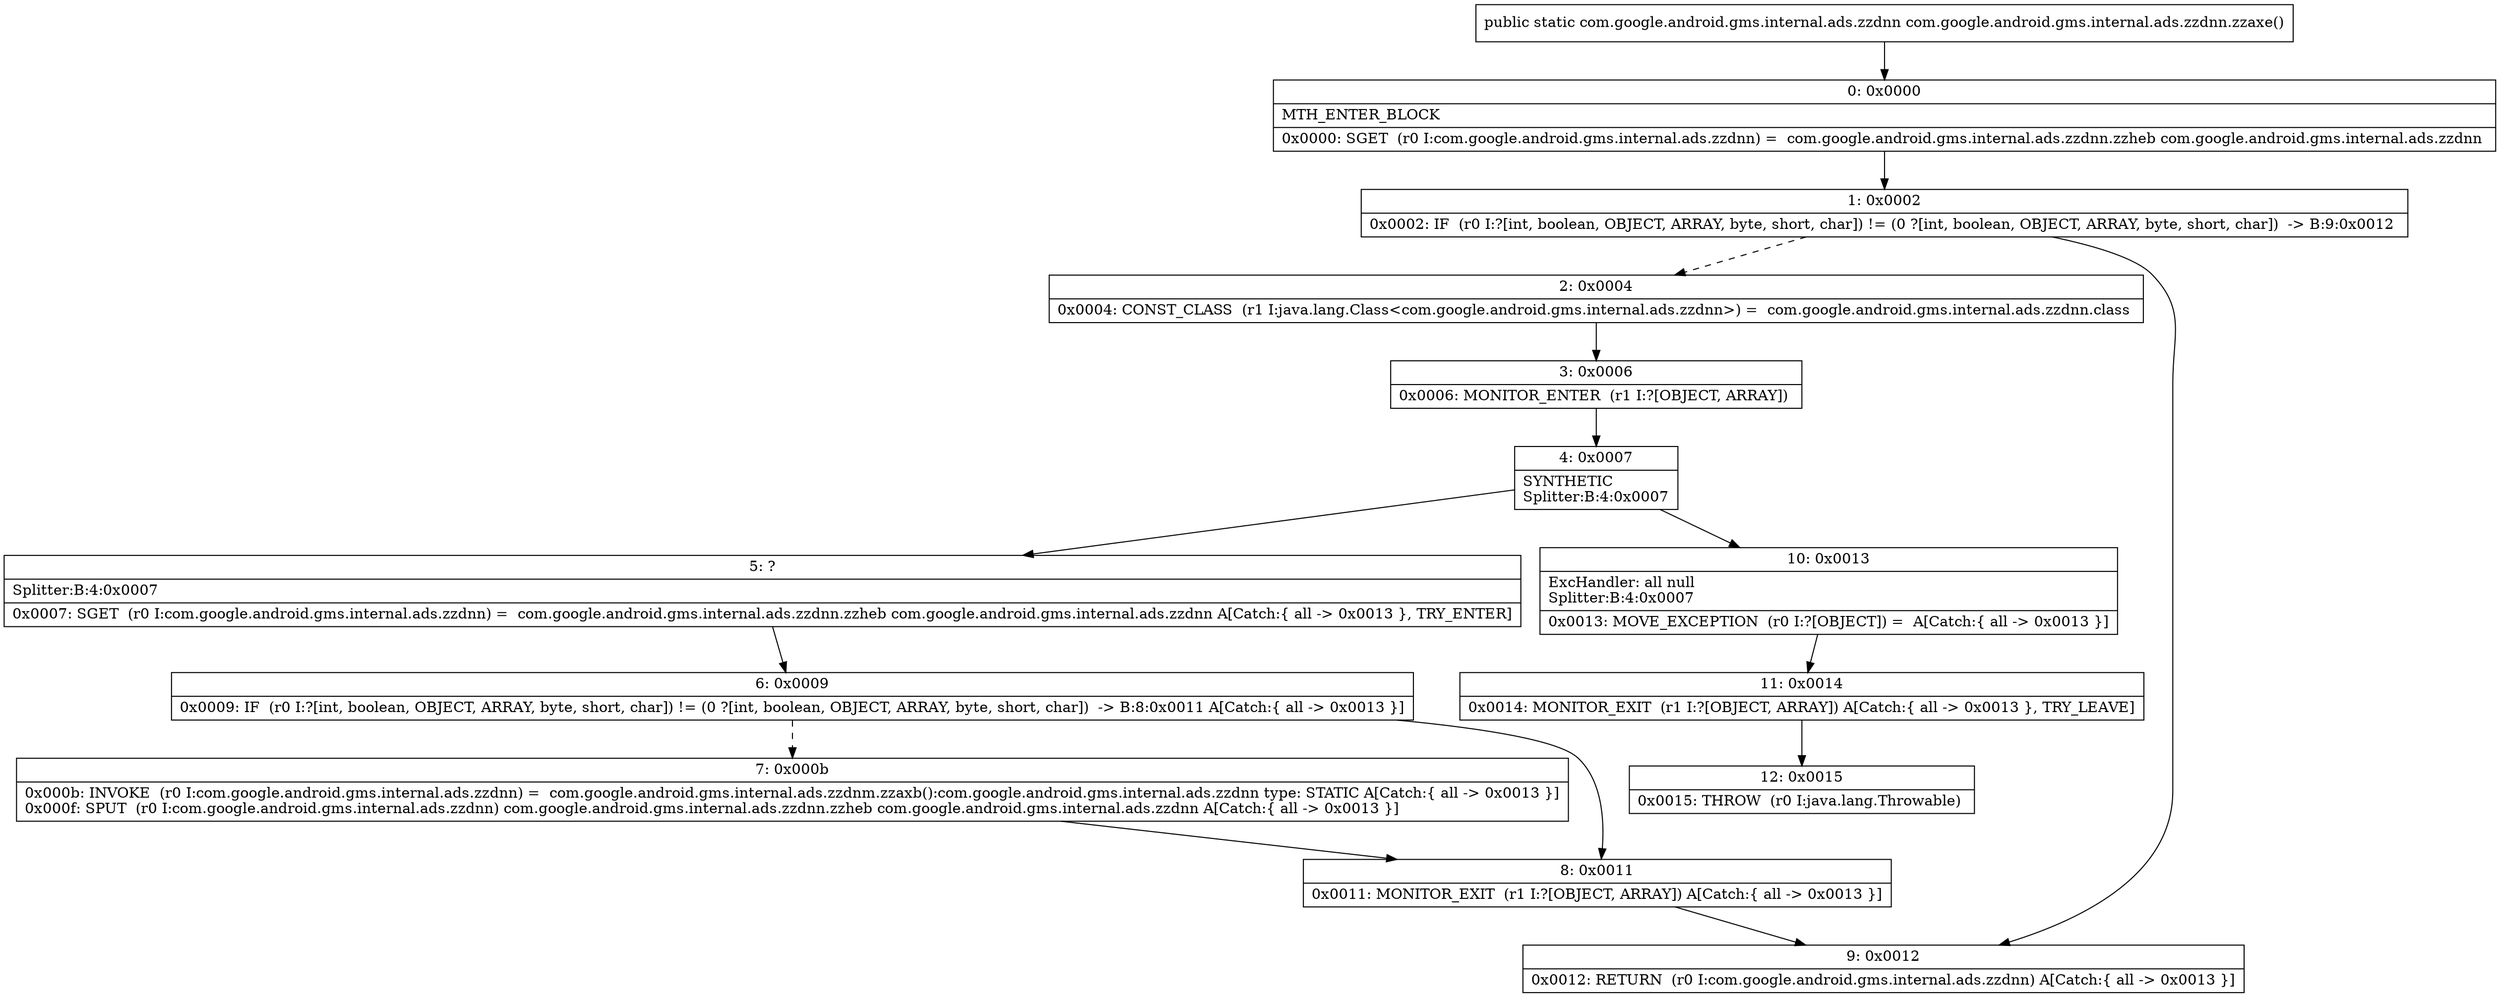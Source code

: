 digraph "CFG forcom.google.android.gms.internal.ads.zzdnn.zzaxe()Lcom\/google\/android\/gms\/internal\/ads\/zzdnn;" {
Node_0 [shape=record,label="{0\:\ 0x0000|MTH_ENTER_BLOCK\l|0x0000: SGET  (r0 I:com.google.android.gms.internal.ads.zzdnn) =  com.google.android.gms.internal.ads.zzdnn.zzheb com.google.android.gms.internal.ads.zzdnn \l}"];
Node_1 [shape=record,label="{1\:\ 0x0002|0x0002: IF  (r0 I:?[int, boolean, OBJECT, ARRAY, byte, short, char]) != (0 ?[int, boolean, OBJECT, ARRAY, byte, short, char])  \-\> B:9:0x0012 \l}"];
Node_2 [shape=record,label="{2\:\ 0x0004|0x0004: CONST_CLASS  (r1 I:java.lang.Class\<com.google.android.gms.internal.ads.zzdnn\>) =  com.google.android.gms.internal.ads.zzdnn.class \l}"];
Node_3 [shape=record,label="{3\:\ 0x0006|0x0006: MONITOR_ENTER  (r1 I:?[OBJECT, ARRAY]) \l}"];
Node_4 [shape=record,label="{4\:\ 0x0007|SYNTHETIC\lSplitter:B:4:0x0007\l}"];
Node_5 [shape=record,label="{5\:\ ?|Splitter:B:4:0x0007\l|0x0007: SGET  (r0 I:com.google.android.gms.internal.ads.zzdnn) =  com.google.android.gms.internal.ads.zzdnn.zzheb com.google.android.gms.internal.ads.zzdnn A[Catch:\{ all \-\> 0x0013 \}, TRY_ENTER]\l}"];
Node_6 [shape=record,label="{6\:\ 0x0009|0x0009: IF  (r0 I:?[int, boolean, OBJECT, ARRAY, byte, short, char]) != (0 ?[int, boolean, OBJECT, ARRAY, byte, short, char])  \-\> B:8:0x0011 A[Catch:\{ all \-\> 0x0013 \}]\l}"];
Node_7 [shape=record,label="{7\:\ 0x000b|0x000b: INVOKE  (r0 I:com.google.android.gms.internal.ads.zzdnn) =  com.google.android.gms.internal.ads.zzdnm.zzaxb():com.google.android.gms.internal.ads.zzdnn type: STATIC A[Catch:\{ all \-\> 0x0013 \}]\l0x000f: SPUT  (r0 I:com.google.android.gms.internal.ads.zzdnn) com.google.android.gms.internal.ads.zzdnn.zzheb com.google.android.gms.internal.ads.zzdnn A[Catch:\{ all \-\> 0x0013 \}]\l}"];
Node_8 [shape=record,label="{8\:\ 0x0011|0x0011: MONITOR_EXIT  (r1 I:?[OBJECT, ARRAY]) A[Catch:\{ all \-\> 0x0013 \}]\l}"];
Node_9 [shape=record,label="{9\:\ 0x0012|0x0012: RETURN  (r0 I:com.google.android.gms.internal.ads.zzdnn) A[Catch:\{ all \-\> 0x0013 \}]\l}"];
Node_10 [shape=record,label="{10\:\ 0x0013|ExcHandler: all null\lSplitter:B:4:0x0007\l|0x0013: MOVE_EXCEPTION  (r0 I:?[OBJECT]) =  A[Catch:\{ all \-\> 0x0013 \}]\l}"];
Node_11 [shape=record,label="{11\:\ 0x0014|0x0014: MONITOR_EXIT  (r1 I:?[OBJECT, ARRAY]) A[Catch:\{ all \-\> 0x0013 \}, TRY_LEAVE]\l}"];
Node_12 [shape=record,label="{12\:\ 0x0015|0x0015: THROW  (r0 I:java.lang.Throwable) \l}"];
MethodNode[shape=record,label="{public static com.google.android.gms.internal.ads.zzdnn com.google.android.gms.internal.ads.zzdnn.zzaxe() }"];
MethodNode -> Node_0;
Node_0 -> Node_1;
Node_1 -> Node_2[style=dashed];
Node_1 -> Node_9;
Node_2 -> Node_3;
Node_3 -> Node_4;
Node_4 -> Node_5;
Node_4 -> Node_10;
Node_5 -> Node_6;
Node_6 -> Node_7[style=dashed];
Node_6 -> Node_8;
Node_7 -> Node_8;
Node_8 -> Node_9;
Node_10 -> Node_11;
Node_11 -> Node_12;
}


